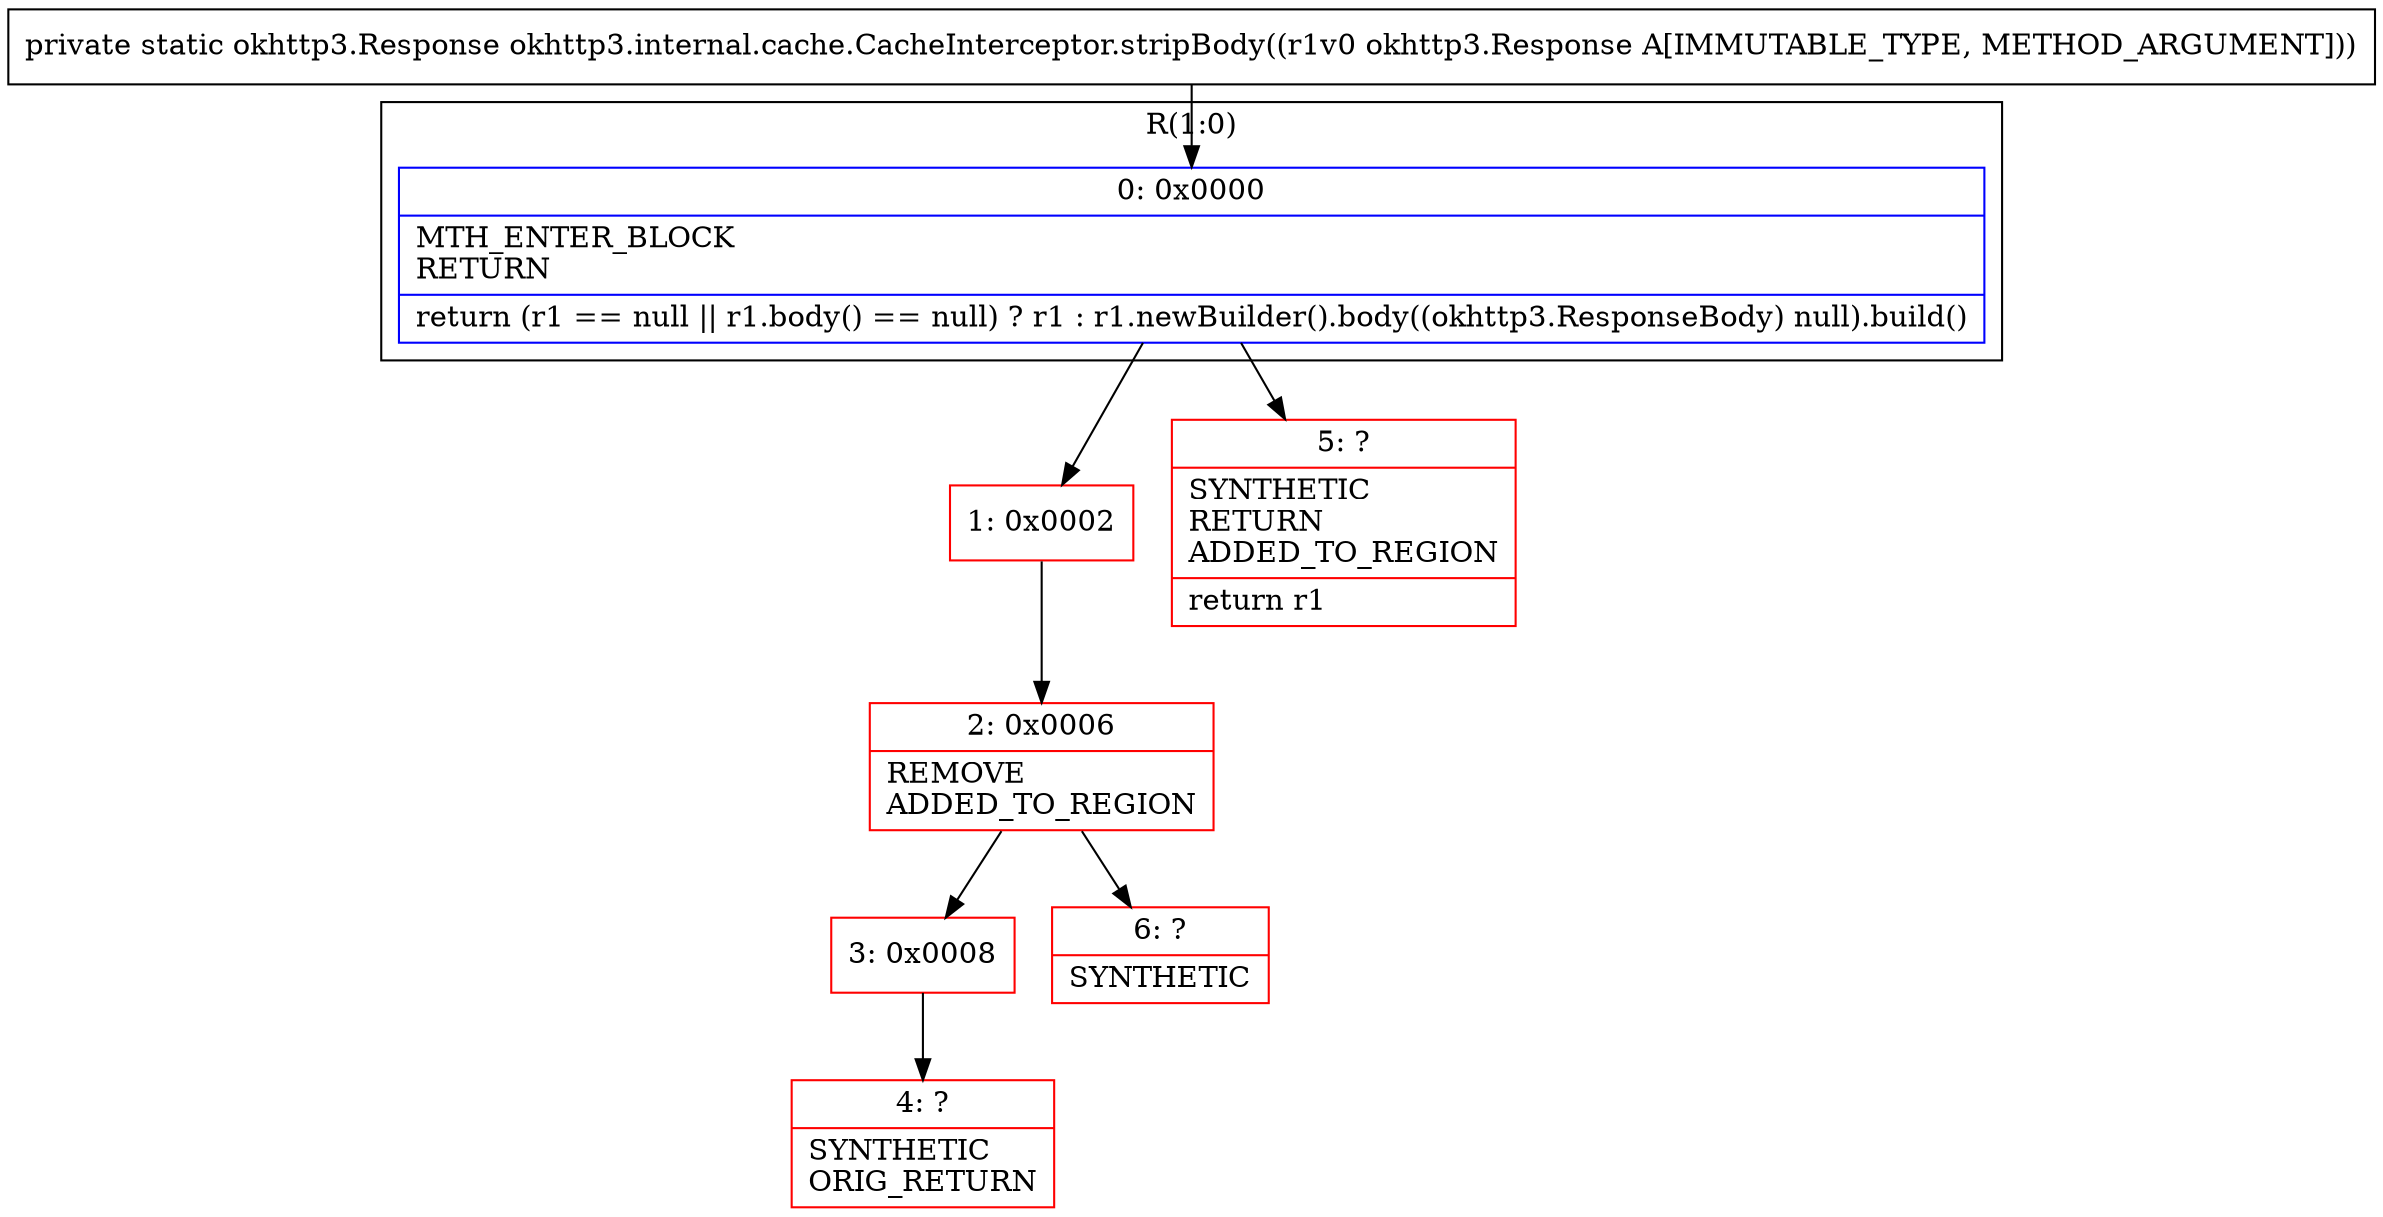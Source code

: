 digraph "CFG forokhttp3.internal.cache.CacheInterceptor.stripBody(Lokhttp3\/Response;)Lokhttp3\/Response;" {
subgraph cluster_Region_1520056762 {
label = "R(1:0)";
node [shape=record,color=blue];
Node_0 [shape=record,label="{0\:\ 0x0000|MTH_ENTER_BLOCK\lRETURN\l|return (r1 == null \|\| r1.body() == null) ? r1 : r1.newBuilder().body((okhttp3.ResponseBody) null).build()\l}"];
}
Node_1 [shape=record,color=red,label="{1\:\ 0x0002}"];
Node_2 [shape=record,color=red,label="{2\:\ 0x0006|REMOVE\lADDED_TO_REGION\l}"];
Node_3 [shape=record,color=red,label="{3\:\ 0x0008}"];
Node_4 [shape=record,color=red,label="{4\:\ ?|SYNTHETIC\lORIG_RETURN\l}"];
Node_5 [shape=record,color=red,label="{5\:\ ?|SYNTHETIC\lRETURN\lADDED_TO_REGION\l|return r1\l}"];
Node_6 [shape=record,color=red,label="{6\:\ ?|SYNTHETIC\l}"];
MethodNode[shape=record,label="{private static okhttp3.Response okhttp3.internal.cache.CacheInterceptor.stripBody((r1v0 okhttp3.Response A[IMMUTABLE_TYPE, METHOD_ARGUMENT])) }"];
MethodNode -> Node_0;
Node_0 -> Node_1;
Node_0 -> Node_5;
Node_1 -> Node_2;
Node_2 -> Node_3;
Node_2 -> Node_6;
Node_3 -> Node_4;
}

